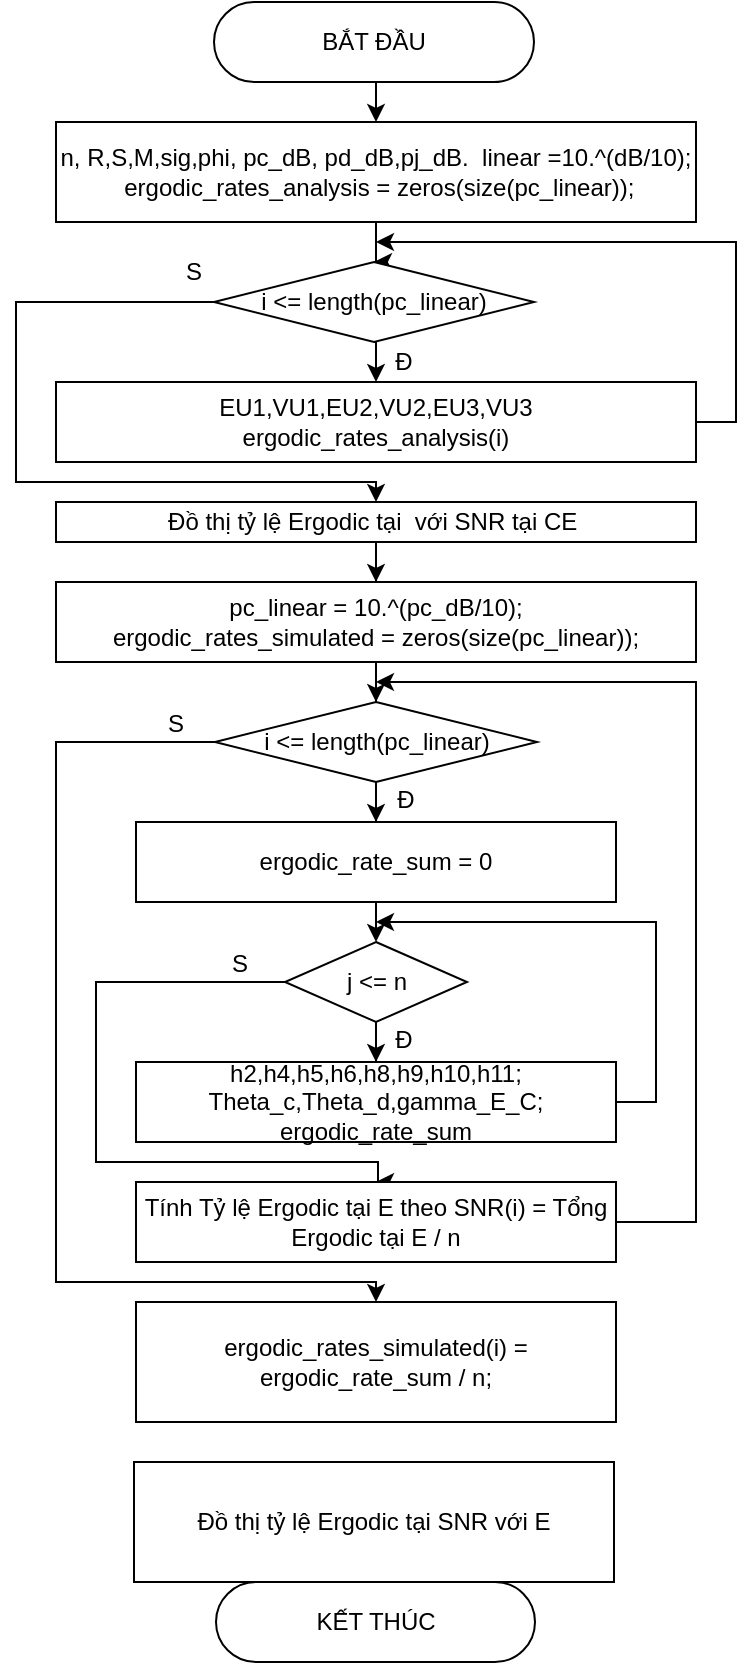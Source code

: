 <mxfile version="16.5.1" type="device"><diagram id="9epZpOsy73zI9IX7KshO" name="Page-1"><mxGraphModel dx="510" dy="660" grid="1" gridSize="10" guides="1" tooltips="1" connect="1" arrows="1" fold="1" page="1" pageScale="1" pageWidth="850" pageHeight="1100" math="0" shadow="0"><root><mxCell id="0"/><mxCell id="1" parent="0"/><mxCell id="jw9lYV6TvPeypaq5i9yS-47" style="edgeStyle=orthogonalEdgeStyle;rounded=0;orthogonalLoop=1;jettySize=auto;html=1;exitX=0.5;exitY=1;exitDx=0;exitDy=0;entryX=0.5;entryY=0;entryDx=0;entryDy=0;" parent="1" source="jw9lYV6TvPeypaq5i9yS-1" target="jw9lYV6TvPeypaq5i9yS-2" edge="1"><mxGeometry relative="1" as="geometry"/></mxCell><mxCell id="jw9lYV6TvPeypaq5i9yS-1" value="BẮT ĐẦU&lt;br&gt;" style="rounded=1;whiteSpace=wrap;html=1;arcSize=50;" parent="1" vertex="1"><mxGeometry x="319" y="40" width="160" height="40" as="geometry"/></mxCell><mxCell id="jw9lYV6TvPeypaq5i9yS-5" value="" style="edgeStyle=orthogonalEdgeStyle;rounded=0;orthogonalLoop=1;jettySize=auto;html=1;" parent="1" source="jw9lYV6TvPeypaq5i9yS-2" target="jw9lYV6TvPeypaq5i9yS-3" edge="1"><mxGeometry relative="1" as="geometry"/></mxCell><mxCell id="jw9lYV6TvPeypaq5i9yS-2" value="&lt;span&gt;n, R,S,M,sig,phi, pc_dB, pd_dB,pj_dB.&amp;nbsp;&lt;/span&gt;&lt;span&gt;&amp;nbsp;linear =10.^(dB/10);&lt;br&gt;&amp;nbsp;ergodic_rates_analysis = zeros(size(pc_linear));&lt;br&gt;&lt;/span&gt;" style="rounded=0;whiteSpace=wrap;html=1;" parent="1" vertex="1"><mxGeometry x="240" y="100" width="320" height="50" as="geometry"/></mxCell><mxCell id="jw9lYV6TvPeypaq5i9yS-48" style="edgeStyle=orthogonalEdgeStyle;rounded=0;orthogonalLoop=1;jettySize=auto;html=1;exitX=0.5;exitY=1;exitDx=0;exitDy=0;entryX=0.5;entryY=0;entryDx=0;entryDy=0;" parent="1" source="jw9lYV6TvPeypaq5i9yS-3" target="jw9lYV6TvPeypaq5i9yS-10" edge="1"><mxGeometry relative="1" as="geometry"/></mxCell><mxCell id="jw9lYV6TvPeypaq5i9yS-50" style="edgeStyle=orthogonalEdgeStyle;rounded=0;orthogonalLoop=1;jettySize=auto;html=1;exitX=0;exitY=0.5;exitDx=0;exitDy=0;entryX=0.5;entryY=0;entryDx=0;entryDy=0;" parent="1" source="jw9lYV6TvPeypaq5i9yS-3" target="jw9lYV6TvPeypaq5i9yS-6" edge="1"><mxGeometry relative="1" as="geometry"><Array as="points"><mxPoint x="220" y="190"/><mxPoint x="220" y="280"/><mxPoint x="400" y="280"/></Array></mxGeometry></mxCell><mxCell id="jw9lYV6TvPeypaq5i9yS-3" value="i &amp;lt;=&amp;nbsp;length(pc_linear)" style="rhombus;whiteSpace=wrap;html=1;" parent="1" vertex="1"><mxGeometry x="319" y="170" width="160" height="40" as="geometry"/></mxCell><mxCell id="jw9lYV6TvPeypaq5i9yS-24" value="" style="edgeStyle=orthogonalEdgeStyle;rounded=0;orthogonalLoop=1;jettySize=auto;html=1;" parent="1" source="jw9lYV6TvPeypaq5i9yS-6" target="jw9lYV6TvPeypaq5i9yS-13" edge="1"><mxGeometry relative="1" as="geometry"/></mxCell><mxCell id="jw9lYV6TvPeypaq5i9yS-6" value="Đồ thị tỷ lệ Ergodic tại&amp;nbsp; với SNR tại CE&amp;nbsp;" style="rounded=0;whiteSpace=wrap;html=1;" parent="1" vertex="1"><mxGeometry x="240" y="290" width="320" height="20" as="geometry"/></mxCell><mxCell id="jw9lYV6TvPeypaq5i9yS-7" value="Đ" style="text;html=1;strokeColor=none;fillColor=none;align=center;verticalAlign=middle;whiteSpace=wrap;rounded=0;" parent="1" vertex="1"><mxGeometry x="404" y="215" width="20" height="10" as="geometry"/></mxCell><mxCell id="jw9lYV6TvPeypaq5i9yS-8" value="S" style="text;html=1;strokeColor=none;fillColor=none;align=center;verticalAlign=middle;whiteSpace=wrap;rounded=0;" parent="1" vertex="1"><mxGeometry x="299" y="170" width="20" height="10" as="geometry"/></mxCell><mxCell id="jw9lYV6TvPeypaq5i9yS-49" style="edgeStyle=orthogonalEdgeStyle;rounded=0;orthogonalLoop=1;jettySize=auto;html=1;exitX=1;exitY=0.5;exitDx=0;exitDy=0;" parent="1" source="jw9lYV6TvPeypaq5i9yS-10" edge="1"><mxGeometry relative="1" as="geometry"><mxPoint x="400" y="160" as="targetPoint"/><Array as="points"><mxPoint x="580" y="250"/><mxPoint x="580" y="160"/></Array></mxGeometry></mxCell><mxCell id="jw9lYV6TvPeypaq5i9yS-10" value="EU1,VU1,EU2,VU2,EU3,VU3&lt;br&gt;ergodic_rates_analysis(i)" style="rounded=0;whiteSpace=wrap;html=1;" parent="1" vertex="1"><mxGeometry x="240" y="230" width="320" height="40" as="geometry"/></mxCell><mxCell id="jw9lYV6TvPeypaq5i9yS-27" value="" style="edgeStyle=orthogonalEdgeStyle;rounded=0;orthogonalLoop=1;jettySize=auto;html=1;" parent="1" source="jw9lYV6TvPeypaq5i9yS-13" target="jw9lYV6TvPeypaq5i9yS-17" edge="1"><mxGeometry relative="1" as="geometry"/></mxCell><mxCell id="jw9lYV6TvPeypaq5i9yS-13" value="&lt;span&gt;pc_linear = 10.^(pc_dB/10);&lt;br&gt;ergodic_rates_simulated = zeros(size(pc_linear));&lt;br&gt;&lt;/span&gt;" style="rounded=0;whiteSpace=wrap;html=1;" parent="1" vertex="1"><mxGeometry x="240" y="330" width="320" height="40" as="geometry"/></mxCell><mxCell id="jw9lYV6TvPeypaq5i9yS-16" value="" style="edgeStyle=orthogonalEdgeStyle;rounded=0;orthogonalLoop=1;jettySize=auto;html=1;" parent="1" source="jw9lYV6TvPeypaq5i9yS-17" target="jw9lYV6TvPeypaq5i9yS-22" edge="1"><mxGeometry relative="1" as="geometry"/></mxCell><mxCell id="jw9lYV6TvPeypaq5i9yS-52" style="edgeStyle=orthogonalEdgeStyle;rounded=0;orthogonalLoop=1;jettySize=auto;html=1;exitX=0;exitY=0.5;exitDx=0;exitDy=0;" parent="1" source="jw9lYV6TvPeypaq5i9yS-17" target="jw9lYV6TvPeypaq5i9yS-18" edge="1"><mxGeometry relative="1" as="geometry"><mxPoint x="200" y="730" as="targetPoint"/><Array as="points"><mxPoint x="240" y="410"/><mxPoint x="240" y="680"/><mxPoint x="400" y="680"/></Array></mxGeometry></mxCell><mxCell id="jw9lYV6TvPeypaq5i9yS-17" value="i &amp;lt;=&amp;nbsp;length(pc_linear)" style="rhombus;whiteSpace=wrap;html=1;" parent="1" vertex="1"><mxGeometry x="319.5" y="390" width="161" height="40" as="geometry"/></mxCell><mxCell id="jw9lYV6TvPeypaq5i9yS-18" value="ergodic_rates_simulated(i) = ergodic_rate_sum / n;" style="rounded=0;whiteSpace=wrap;html=1;" parent="1" vertex="1"><mxGeometry x="280" y="690" width="240" height="60" as="geometry"/></mxCell><mxCell id="jw9lYV6TvPeypaq5i9yS-20" value="S" style="text;html=1;strokeColor=none;fillColor=none;align=center;verticalAlign=middle;whiteSpace=wrap;rounded=0;" parent="1" vertex="1"><mxGeometry x="321.5" y="516" width="20" height="10" as="geometry"/></mxCell><mxCell id="jw9lYV6TvPeypaq5i9yS-51" style="edgeStyle=orthogonalEdgeStyle;rounded=0;orthogonalLoop=1;jettySize=auto;html=1;exitX=0.5;exitY=1;exitDx=0;exitDy=0;entryX=0.5;entryY=0;entryDx=0;entryDy=0;" parent="1" source="jw9lYV6TvPeypaq5i9yS-22" target="jw9lYV6TvPeypaq5i9yS-25" edge="1"><mxGeometry relative="1" as="geometry"/></mxCell><mxCell id="jw9lYV6TvPeypaq5i9yS-22" value="ergodic_rate_sum = 0" style="rounded=0;whiteSpace=wrap;html=1;" parent="1" vertex="1"><mxGeometry x="280" y="450" width="240" height="40" as="geometry"/></mxCell><mxCell id="jw9lYV6TvPeypaq5i9yS-31" value="" style="edgeStyle=orthogonalEdgeStyle;rounded=0;orthogonalLoop=1;jettySize=auto;html=1;" parent="1" source="jw9lYV6TvPeypaq5i9yS-25" target="jw9lYV6TvPeypaq5i9yS-28" edge="1"><mxGeometry relative="1" as="geometry"/></mxCell><mxCell id="jw9lYV6TvPeypaq5i9yS-37" value="" style="edgeStyle=orthogonalEdgeStyle;rounded=0;orthogonalLoop=1;jettySize=auto;html=1;entryX=0.5;entryY=0;entryDx=0;entryDy=0;" parent="1" source="jw9lYV6TvPeypaq5i9yS-25" target="jw9lYV6TvPeypaq5i9yS-33" edge="1"><mxGeometry relative="1" as="geometry"><Array as="points"><mxPoint x="260" y="530"/><mxPoint x="260" y="620"/><mxPoint x="401" y="620"/><mxPoint x="401" y="630"/></Array></mxGeometry></mxCell><mxCell id="jw9lYV6TvPeypaq5i9yS-25" value="j &amp;lt;= n" style="rhombus;whiteSpace=wrap;html=1;" parent="1" vertex="1"><mxGeometry x="354.5" y="510" width="91" height="40" as="geometry"/></mxCell><mxCell id="jw9lYV6TvPeypaq5i9yS-54" style="edgeStyle=orthogonalEdgeStyle;rounded=0;orthogonalLoop=1;jettySize=auto;html=1;exitX=1;exitY=0.5;exitDx=0;exitDy=0;" parent="1" source="jw9lYV6TvPeypaq5i9yS-28" edge="1"><mxGeometry relative="1" as="geometry"><mxPoint x="400" y="500" as="targetPoint"/><Array as="points"><mxPoint x="540" y="590"/><mxPoint x="540" y="500"/></Array></mxGeometry></mxCell><mxCell id="jw9lYV6TvPeypaq5i9yS-28" value="h2,h4,h5,h6,h8,h9,h10,h11;&lt;br&gt;Theta_c,Theta_d,gamma_E_C;&lt;br&gt;ergodic_rate_sum" style="rounded=0;whiteSpace=wrap;html=1;" parent="1" vertex="1"><mxGeometry x="280" y="570" width="240" height="40" as="geometry"/></mxCell><mxCell id="jw9lYV6TvPeypaq5i9yS-55" style="edgeStyle=orthogonalEdgeStyle;rounded=0;orthogonalLoop=1;jettySize=auto;html=1;exitX=1;exitY=0.5;exitDx=0;exitDy=0;" parent="1" source="jw9lYV6TvPeypaq5i9yS-33" edge="1"><mxGeometry relative="1" as="geometry"><mxPoint x="400" y="380" as="targetPoint"/><Array as="points"><mxPoint x="560" y="650"/><mxPoint x="560" y="380"/></Array></mxGeometry></mxCell><mxCell id="jw9lYV6TvPeypaq5i9yS-33" value="Tính Tỷ lệ Ergodic tại E theo SNR(i) = Tổng Ergodic tại E / n" style="rounded=0;whiteSpace=wrap;html=1;" parent="1" vertex="1"><mxGeometry x="280" y="630" width="240" height="40" as="geometry"/></mxCell><mxCell id="jw9lYV6TvPeypaq5i9yS-34" value="S" style="text;html=1;strokeColor=none;fillColor=none;align=center;verticalAlign=middle;whiteSpace=wrap;rounded=0;" parent="1" vertex="1"><mxGeometry x="290" y="396" width="20" height="10" as="geometry"/></mxCell><mxCell id="jw9lYV6TvPeypaq5i9yS-36" value="Đ" style="text;html=1;strokeColor=none;fillColor=none;align=center;verticalAlign=middle;whiteSpace=wrap;rounded=0;" parent="1" vertex="1"><mxGeometry x="404" y="554" width="20" height="10" as="geometry"/></mxCell><mxCell id="jw9lYV6TvPeypaq5i9yS-39" value="Đ" style="text;html=1;strokeColor=none;fillColor=none;align=center;verticalAlign=middle;whiteSpace=wrap;rounded=0;" parent="1" vertex="1"><mxGeometry x="405" y="434" width="20" height="10" as="geometry"/></mxCell><mxCell id="jw9lYV6TvPeypaq5i9yS-44" value="KẾT THÚC" style="rounded=1;whiteSpace=wrap;html=1;arcSize=50;" parent="1" vertex="1"><mxGeometry x="320" y="830" width="159.5" height="40" as="geometry"/></mxCell><mxCell id="fJXlSnMYPVEq0GDD9gWI-1" value="Đồ thị tỷ lệ Ergodic tại SNR với E" style="rounded=0;whiteSpace=wrap;html=1;" vertex="1" parent="1"><mxGeometry x="279" y="770" width="240" height="60" as="geometry"/></mxCell></root></mxGraphModel></diagram></mxfile>